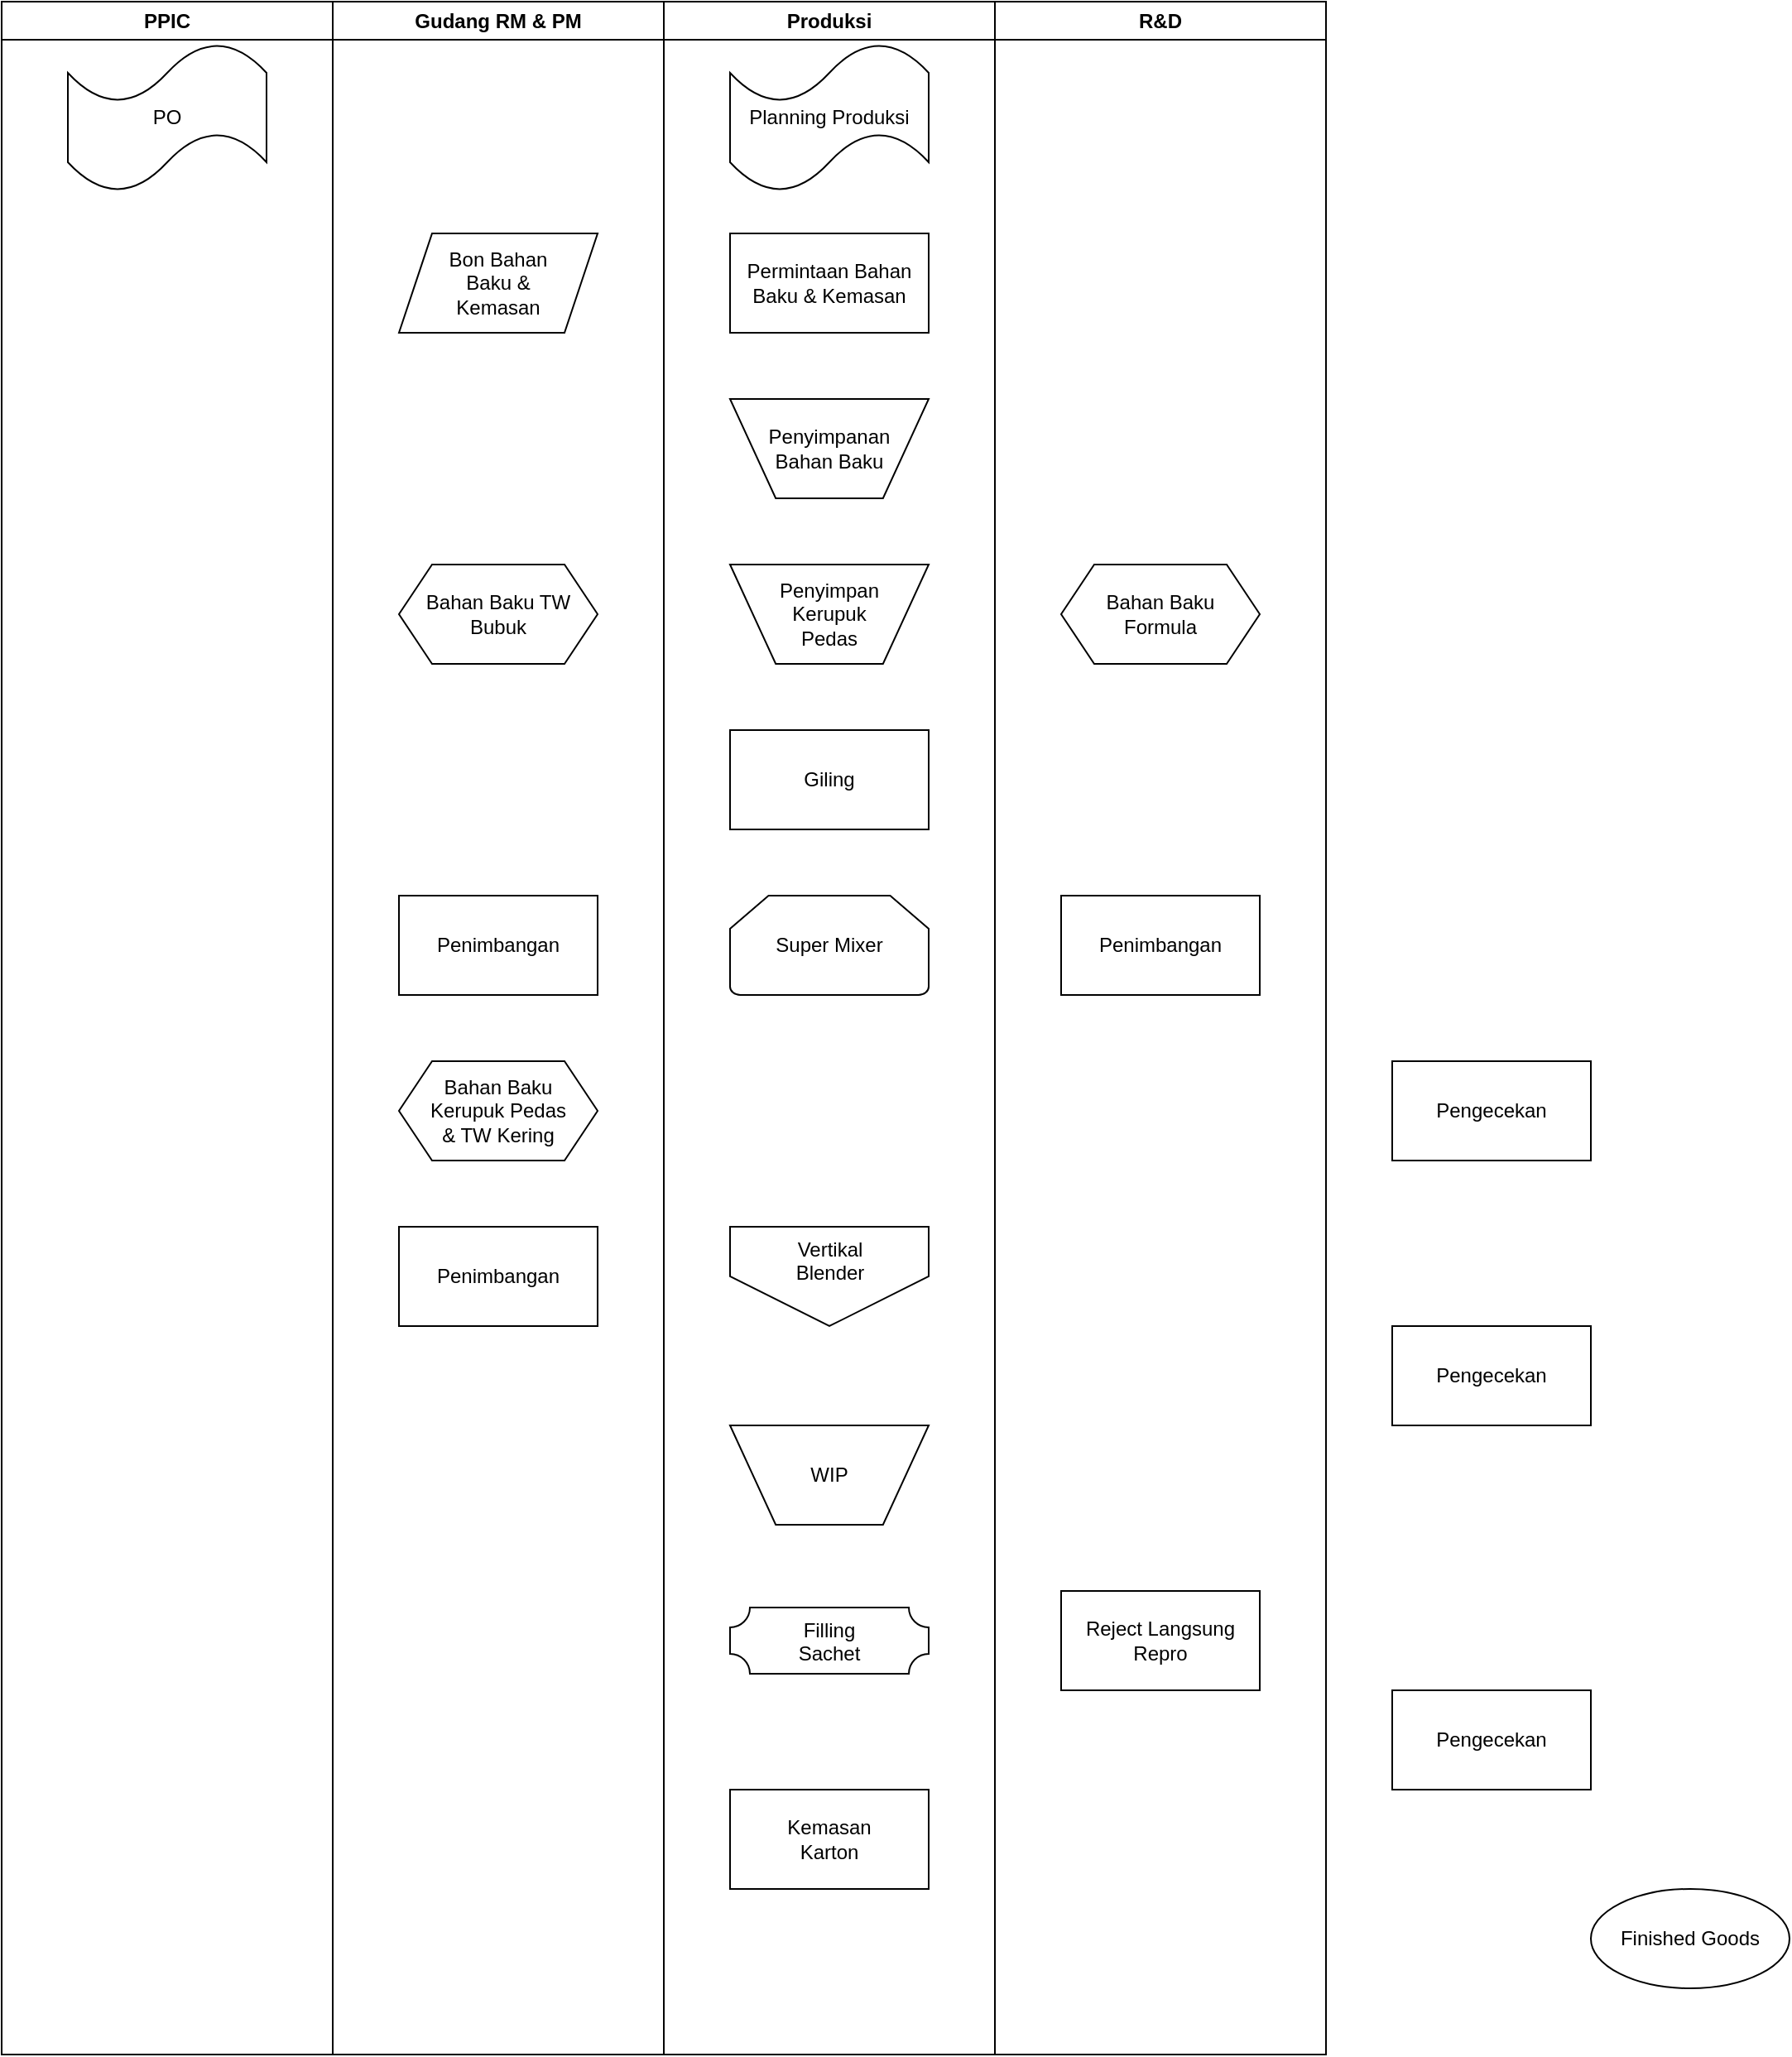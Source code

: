 <mxfile version="26.2.9">
  <diagram name="Page-1" id="bt4QDhNX_TtffqYrr3hO">
    <mxGraphModel dx="2034" dy="1383" grid="1" gridSize="10" guides="1" tooltips="1" connect="1" arrows="1" fold="1" page="1" pageScale="1" pageWidth="850" pageHeight="1100" math="0" shadow="0">
      <root>
        <mxCell id="0" />
        <mxCell id="1" parent="0" />
        <mxCell id="IkFLGEWr05f8KtHXAprC-1" value="PO" style="shape=tape;whiteSpace=wrap;html=1;" vertex="1" parent="1">
          <mxGeometry x="40" y="25" width="120" height="90" as="geometry" />
        </mxCell>
        <mxCell id="IkFLGEWr05f8KtHXAprC-2" value="Planning Produksi" style="shape=tape;whiteSpace=wrap;html=1;" vertex="1" parent="1">
          <mxGeometry x="440" y="25" width="120" height="90" as="geometry" />
        </mxCell>
        <mxCell id="IkFLGEWr05f8KtHXAprC-3" value="Permintaan Bahan Baku &amp; Kemasan" style="whiteSpace=wrap;strokeWidth=1;" vertex="1" parent="1">
          <mxGeometry x="440" y="140" width="120" height="60" as="geometry" />
        </mxCell>
        <mxCell id="IkFLGEWr05f8KtHXAprC-4" value="Bon Bahan&lt;div&gt;Baku &amp;amp;&lt;/div&gt;&lt;div&gt;Kemasan&lt;/div&gt;" style="shape=parallelogram;perimeter=parallelogramPerimeter;whiteSpace=wrap;html=1;fixedSize=1;" vertex="1" parent="1">
          <mxGeometry x="240" y="140" width="120" height="60" as="geometry" />
        </mxCell>
        <mxCell id="IkFLGEWr05f8KtHXAprC-5" value="Penyimpanan&lt;div&gt;Bahan Baku&lt;/div&gt;" style="verticalLabelPosition=middle;verticalAlign=middle;html=1;shape=trapezoid;perimeter=trapezoidPerimeter;whiteSpace=wrap;size=0.23;arcSize=10;flipV=1;labelPosition=center;align=center;" vertex="1" parent="1">
          <mxGeometry x="440" y="240" width="120" height="60" as="geometry" />
        </mxCell>
        <mxCell id="IkFLGEWr05f8KtHXAprC-6" value="Bahan Baku TW Bubuk" style="shape=hexagon;perimeter=hexagonPerimeter2;whiteSpace=wrap;html=1;fixedSize=1;" vertex="1" parent="1">
          <mxGeometry x="240" y="340" width="120" height="60" as="geometry" />
        </mxCell>
        <mxCell id="IkFLGEWr05f8KtHXAprC-7" value="Penyimpan&lt;div&gt;Kerupuk&lt;/div&gt;&lt;div&gt;Pedas&lt;/div&gt;" style="verticalLabelPosition=middle;verticalAlign=middle;html=1;shape=trapezoid;perimeter=trapezoidPerimeter;whiteSpace=wrap;size=0.23;arcSize=10;flipV=1;labelPosition=center;align=center;" vertex="1" parent="1">
          <mxGeometry x="440" y="340" width="120" height="60" as="geometry" />
        </mxCell>
        <mxCell id="IkFLGEWr05f8KtHXAprC-8" value="Bahan Baku&lt;div&gt;Formula&lt;/div&gt;" style="shape=hexagon;perimeter=hexagonPerimeter2;whiteSpace=wrap;html=1;fixedSize=1;" vertex="1" parent="1">
          <mxGeometry x="640" y="340" width="120" height="60" as="geometry" />
        </mxCell>
        <mxCell id="IkFLGEWr05f8KtHXAprC-9" value="Giling" style="whiteSpace=wrap;strokeWidth=1;" vertex="1" parent="1">
          <mxGeometry x="440" y="440" width="120" height="60" as="geometry" />
        </mxCell>
        <mxCell id="IkFLGEWr05f8KtHXAprC-10" value="Penimbangan" style="whiteSpace=wrap;strokeWidth=1;" vertex="1" parent="1">
          <mxGeometry x="640" y="540" width="120" height="60" as="geometry" />
        </mxCell>
        <mxCell id="IkFLGEWr05f8KtHXAprC-11" value="Super Mixer" style="strokeWidth=1;html=1;shape=mxgraph.flowchart.loop_limit;whiteSpace=wrap;" vertex="1" parent="1">
          <mxGeometry x="440" y="540" width="120" height="60" as="geometry" />
        </mxCell>
        <mxCell id="IkFLGEWr05f8KtHXAprC-12" value="Penimbangan" style="whiteSpace=wrap;strokeWidth=1;" vertex="1" parent="1">
          <mxGeometry x="240" y="540" width="120" height="60" as="geometry" />
        </mxCell>
        <mxCell id="IkFLGEWr05f8KtHXAprC-13" value="Bahan Baku&lt;div&gt;Kerupuk Pedas&lt;/div&gt;&lt;div&gt;&amp;amp; TW Kering&lt;/div&gt;" style="shape=hexagon;perimeter=hexagonPerimeter2;whiteSpace=wrap;html=1;fixedSize=1;" vertex="1" parent="1">
          <mxGeometry x="240" y="640" width="120" height="60" as="geometry" />
        </mxCell>
        <mxCell id="IkFLGEWr05f8KtHXAprC-14" value="Penimbangan" style="whiteSpace=wrap;strokeWidth=1;" vertex="1" parent="1">
          <mxGeometry x="240" y="740" width="120" height="60" as="geometry" />
        </mxCell>
        <mxCell id="IkFLGEWr05f8KtHXAprC-15" value="Vertikal&lt;div&gt;Blender&lt;/div&gt;" style="verticalLabelPosition=middle;verticalAlign=top;html=1;shape=offPageConnector;rounded=0;size=0.5;" vertex="1" parent="1">
          <mxGeometry x="440" y="740" width="120" height="60" as="geometry" />
        </mxCell>
        <mxCell id="IkFLGEWr05f8KtHXAprC-16" value="Pengecekan" style="whiteSpace=wrap;strokeWidth=1;" vertex="1" parent="1">
          <mxGeometry x="840" y="640" width="120" height="60" as="geometry" />
        </mxCell>
        <mxCell id="IkFLGEWr05f8KtHXAprC-17" value="Pengecekan" style="whiteSpace=wrap;strokeWidth=1;" vertex="1" parent="1">
          <mxGeometry x="840" y="800" width="120" height="60" as="geometry" />
        </mxCell>
        <mxCell id="IkFLGEWr05f8KtHXAprC-18" value="WIP" style="verticalLabelPosition=middle;verticalAlign=middle;html=1;shape=trapezoid;perimeter=trapezoidPerimeter;whiteSpace=wrap;size=0.23;arcSize=10;flipV=1;labelPosition=center;align=center;" vertex="1" parent="1">
          <mxGeometry x="440" y="860" width="120" height="60" as="geometry" />
        </mxCell>
        <mxCell id="IkFLGEWr05f8KtHXAprC-19" value="Filling&lt;div&gt;Sachet&lt;/div&gt;" style="verticalLabelPosition=middle;verticalAlign=top;html=1;shape=mxgraph.basic.plaque;dx=6;whiteSpace=wrap;" vertex="1" parent="1">
          <mxGeometry x="440" y="970" width="120" height="40" as="geometry" />
        </mxCell>
        <mxCell id="IkFLGEWr05f8KtHXAprC-20" value="Reject Langsung Repro" style="whiteSpace=wrap;strokeWidth=1;" vertex="1" parent="1">
          <mxGeometry x="640" y="960" width="120" height="60" as="geometry" />
        </mxCell>
        <mxCell id="IkFLGEWr05f8KtHXAprC-21" value="Pengecekan" style="whiteSpace=wrap;strokeWidth=1;" vertex="1" parent="1">
          <mxGeometry x="840" y="1020" width="120" height="60" as="geometry" />
        </mxCell>
        <mxCell id="IkFLGEWr05f8KtHXAprC-22" value="Kemasan&#xa;Karton" style="whiteSpace=wrap;strokeWidth=1;" vertex="1" parent="1">
          <mxGeometry x="440" y="1080" width="120" height="60" as="geometry" />
        </mxCell>
        <mxCell id="IkFLGEWr05f8KtHXAprC-23" value="Finished Goods" style="ellipse;whiteSpace=wrap;html=1;" vertex="1" parent="1">
          <mxGeometry x="960" y="1140" width="120" height="60" as="geometry" />
        </mxCell>
        <mxCell id="IkFLGEWr05f8KtHXAprC-60" value="PPIC" style="swimlane;whiteSpace=wrap;html=1;" vertex="1" parent="1">
          <mxGeometry width="200" height="1240" as="geometry" />
        </mxCell>
        <mxCell id="IkFLGEWr05f8KtHXAprC-61" value="Gudang RM &amp;amp; PM" style="swimlane;whiteSpace=wrap;html=1;" vertex="1" parent="1">
          <mxGeometry x="200" width="200" height="1240" as="geometry" />
        </mxCell>
        <mxCell id="IkFLGEWr05f8KtHXAprC-62" value="Produksi" style="swimlane;whiteSpace=wrap;html=1;" vertex="1" parent="1">
          <mxGeometry x="400" width="200" height="1240" as="geometry" />
        </mxCell>
        <mxCell id="IkFLGEWr05f8KtHXAprC-63" value="R&amp;amp;D" style="swimlane;whiteSpace=wrap;html=1;" vertex="1" parent="1">
          <mxGeometry x="600" width="200" height="1240" as="geometry" />
        </mxCell>
      </root>
    </mxGraphModel>
  </diagram>
</mxfile>
